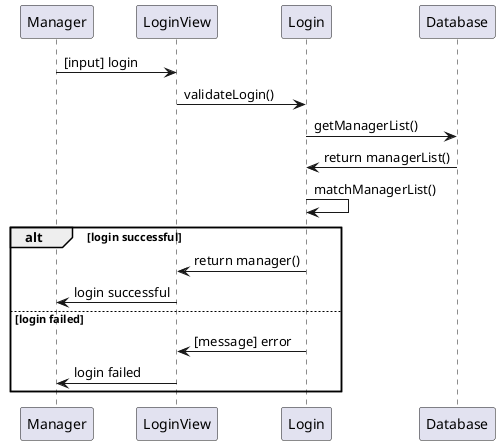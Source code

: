 @startuml
Manager -> LoginView: [input] login
LoginView -> Login: validateLogin()
Login -> Database: getManagerList()
Database -> Login: return managerList()
Login -> Login: matchManagerList()
alt login successful
Login -> LoginView: return manager()
LoginView -> Manager: login successful
else login failed
Login -> LoginView: [message] error
LoginView -> Manager: login failed
end
@enduml